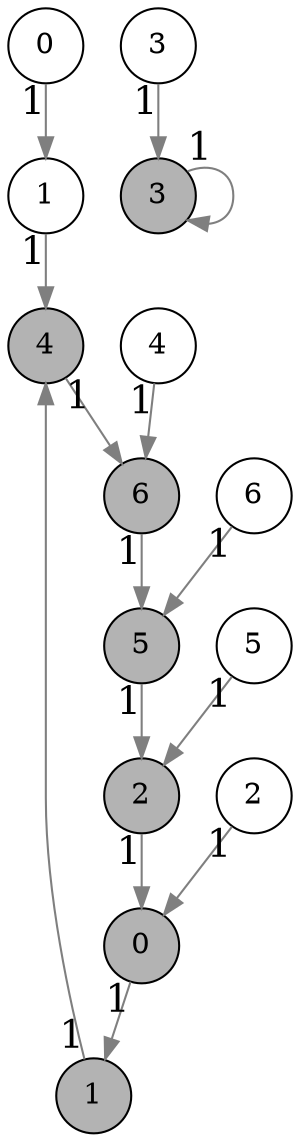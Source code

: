 graph g{
   node[shape=circle];
   edge[color=gray50];
n0a [label=0];
n0b [label=0,style=filled,fillcolor=gray70];
n1a [label=1];
n1b [label=1,style=filled,fillcolor=gray70];
n2a [label=2];
n2b [label=2,style=filled,fillcolor=gray70];
n3a [label=3];
n3b [label=3,style=filled,fillcolor=gray70];
n4a [label=4];
n4b [label=4,style=filled,fillcolor=gray70];
n5a [label=5];
n5b [label=5,style=filled,fillcolor=gray70];
n6a [label=6];
n6b [label=6,style=filled,fillcolor=gray70];
n0a -- n1a [labelfontsize=18,dir=forward,taillabel=1];
n1a -- n4b [labelfontsize=18,dir=forward,taillabel=1];
n2a -- n0b [labelfontsize=18,dir=forward,taillabel=1];
n3a -- n3b [labelfontsize=18,dir=forward,taillabel=1];
n4a -- n6b [labelfontsize=18,dir=forward,taillabel=1];
n5a -- n2b [labelfontsize=18,dir=forward,taillabel=1];
n6a -- n5b [labelfontsize=18,dir=forward,taillabel=1];
n0b -- n1b [labelfontsize=18,dir=forward,taillabel=1];
n1b -- n4b [labelfontsize=18,dir=forward,taillabel=1];
n2b -- n0b [labelfontsize=18,dir=forward,taillabel=1];
n3b -- n3b [labelfontsize=18,dir=forward,taillabel=1];
n4b -- n6b [labelfontsize=18,dir=forward,taillabel=1];
n5b -- n2b [labelfontsize=18,dir=forward,taillabel=1];
n6b -- n5b [labelfontsize=18,dir=forward,taillabel=1];
}

